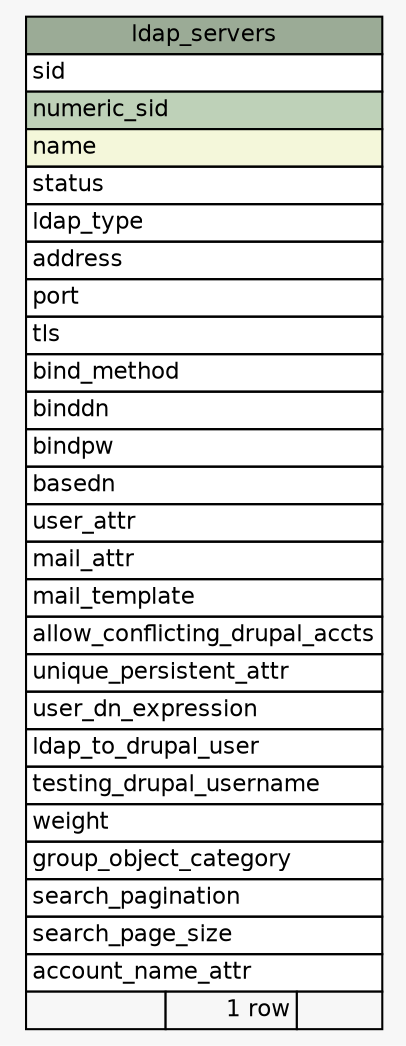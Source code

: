 // dot 2.30.1 on Mac OS X 10.8.3
// SchemaSpy rev 590
digraph "ldap_servers" {
  graph [
    rankdir="RL"
    bgcolor="#f7f7f7"
    nodesep="0.18"
    ranksep="0.46"
    fontname="Helvetica"
    fontsize="11"
  ];
  node [
    fontname="Helvetica"
    fontsize="11"
    shape="plaintext"
  ];
  edge [
    arrowsize="0.8"
  ];
  "ldap_servers" [
    label=<
    <TABLE BORDER="0" CELLBORDER="1" CELLSPACING="0" BGCOLOR="#ffffff">
      <TR><TD COLSPAN="3" BGCOLOR="#9bab96" ALIGN="CENTER">ldap_servers</TD></TR>
      <TR><TD PORT="sid" COLSPAN="3" ALIGN="LEFT">sid</TD></TR>
      <TR><TD PORT="numeric_sid" COLSPAN="3" BGCOLOR="#bed1b8" ALIGN="LEFT">numeric_sid</TD></TR>
      <TR><TD PORT="name" COLSPAN="3" BGCOLOR="#f4f7da" ALIGN="LEFT">name</TD></TR>
      <TR><TD PORT="status" COLSPAN="3" ALIGN="LEFT">status</TD></TR>
      <TR><TD PORT="ldap_type" COLSPAN="3" ALIGN="LEFT">ldap_type</TD></TR>
      <TR><TD PORT="address" COLSPAN="3" ALIGN="LEFT">address</TD></TR>
      <TR><TD PORT="port" COLSPAN="3" ALIGN="LEFT">port</TD></TR>
      <TR><TD PORT="tls" COLSPAN="3" ALIGN="LEFT">tls</TD></TR>
      <TR><TD PORT="bind_method" COLSPAN="3" ALIGN="LEFT">bind_method</TD></TR>
      <TR><TD PORT="binddn" COLSPAN="3" ALIGN="LEFT">binddn</TD></TR>
      <TR><TD PORT="bindpw" COLSPAN="3" ALIGN="LEFT">bindpw</TD></TR>
      <TR><TD PORT="basedn" COLSPAN="3" ALIGN="LEFT">basedn</TD></TR>
      <TR><TD PORT="user_attr" COLSPAN="3" ALIGN="LEFT">user_attr</TD></TR>
      <TR><TD PORT="mail_attr" COLSPAN="3" ALIGN="LEFT">mail_attr</TD></TR>
      <TR><TD PORT="mail_template" COLSPAN="3" ALIGN="LEFT">mail_template</TD></TR>
      <TR><TD PORT="allow_conflicting_drupal_accts" COLSPAN="3" ALIGN="LEFT">allow_conflicting_drupal_accts</TD></TR>
      <TR><TD PORT="unique_persistent_attr" COLSPAN="3" ALIGN="LEFT">unique_persistent_attr</TD></TR>
      <TR><TD PORT="user_dn_expression" COLSPAN="3" ALIGN="LEFT">user_dn_expression</TD></TR>
      <TR><TD PORT="ldap_to_drupal_user" COLSPAN="3" ALIGN="LEFT">ldap_to_drupal_user</TD></TR>
      <TR><TD PORT="testing_drupal_username" COLSPAN="3" ALIGN="LEFT">testing_drupal_username</TD></TR>
      <TR><TD PORT="weight" COLSPAN="3" ALIGN="LEFT">weight</TD></TR>
      <TR><TD PORT="group_object_category" COLSPAN="3" ALIGN="LEFT">group_object_category</TD></TR>
      <TR><TD PORT="search_pagination" COLSPAN="3" ALIGN="LEFT">search_pagination</TD></TR>
      <TR><TD PORT="search_page_size" COLSPAN="3" ALIGN="LEFT">search_page_size</TD></TR>
      <TR><TD PORT="account_name_attr" COLSPAN="3" ALIGN="LEFT">account_name_attr</TD></TR>
      <TR><TD ALIGN="LEFT" BGCOLOR="#f7f7f7">  </TD><TD ALIGN="RIGHT" BGCOLOR="#f7f7f7">1 row</TD><TD ALIGN="RIGHT" BGCOLOR="#f7f7f7">  </TD></TR>
    </TABLE>>
    URL="tables/ldap_servers.html"
    tooltip="ldap_servers"
  ];
}
